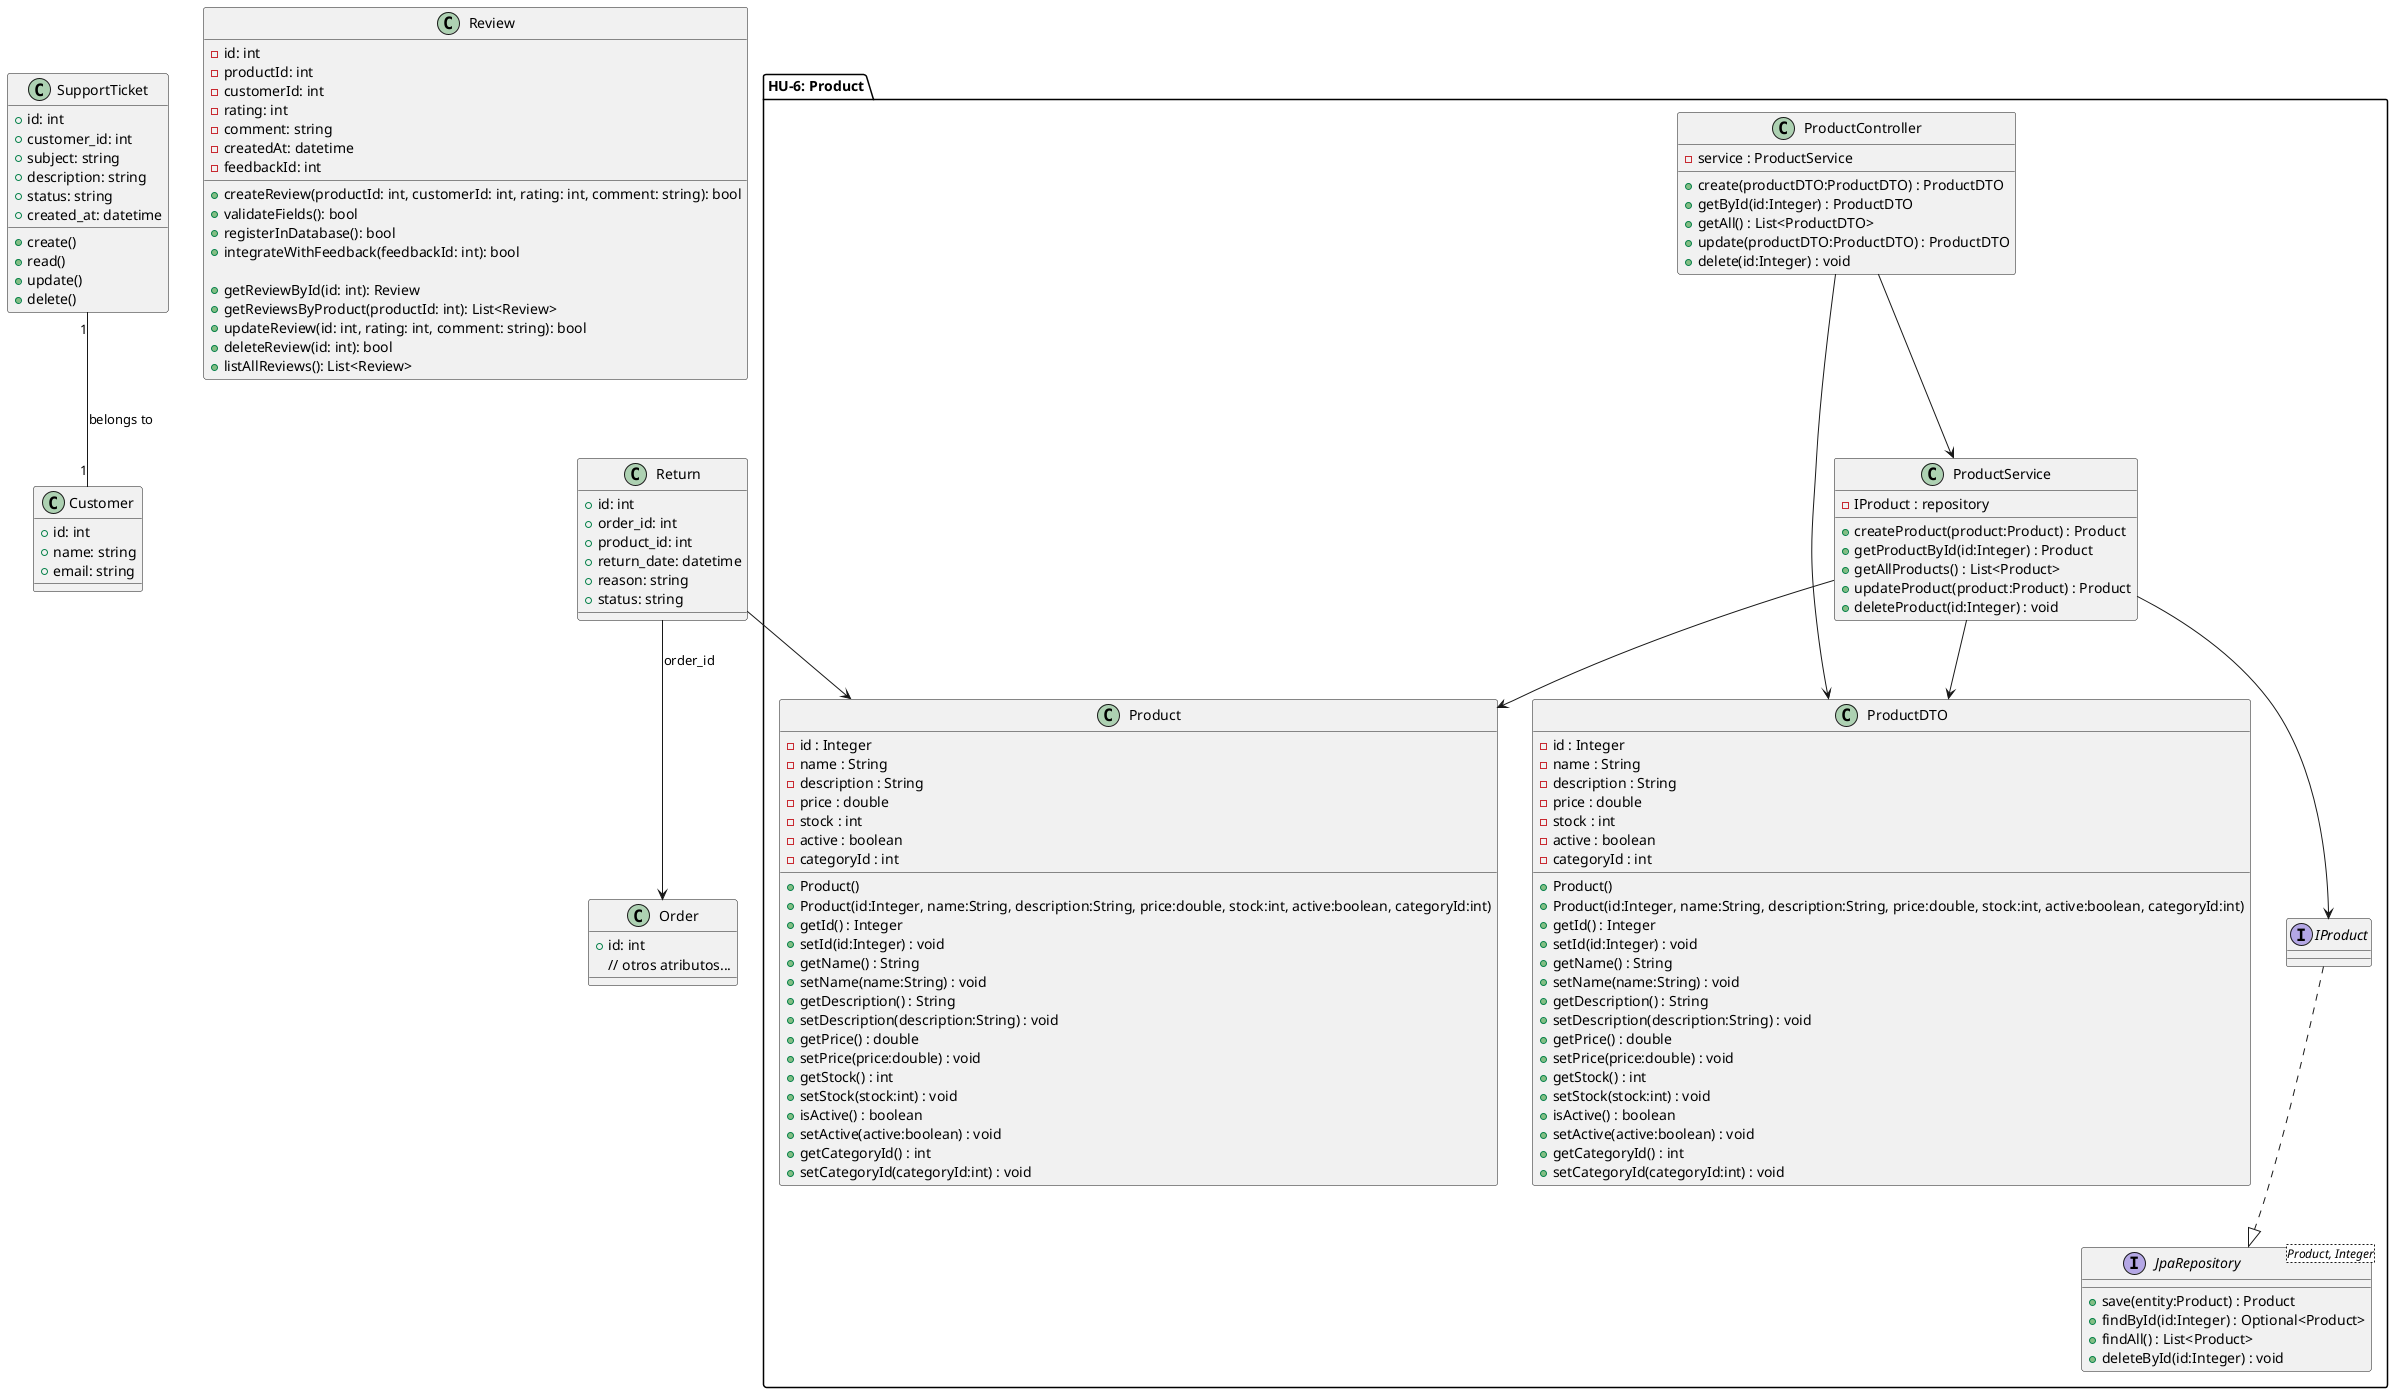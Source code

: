 @startuml

class SupportTicket {
  +id: int
  +customer_id: int
  +subject: string
  +description: string
  +status: string
  +created_at: datetime

  +create()
  +read()
  +update()
  +delete()
}

class Customer {
  +id: int
  +name: string
  +email: string
}

SupportTicket "1" -- "1" Customer : belongs to
class Review {
  - id: int
  - productId: int
  - customerId: int
  - rating: int
  - comment: string
  - createdAt: datetime
  - feedbackId: int

  + createReview(productId: int, customerId: int, rating: int, comment: string): bool
  + validateFields(): bool
  + registerInDatabase(): bool
  + integrateWithFeedback(feedbackId: int): bool

  + getReviewById(id: int): Review
  + getReviewsByProduct(productId: int): List<Review>
  + updateReview(id: int, rating: int, comment: string): bool
  + deleteReview(id: int): bool
  + listAllReviews(): List<Review>
}

package "HU-6: Product" {
  class Product {
    - id : Integer
    - name : String
    - description : String
    - price : double
    - stock : int
    - active : boolean
    - categoryId : int

    + Product()
    + Product(id:Integer, name:String, description:String, price:double, stock:int, active:boolean, categoryId:int)
    + getId() : Integer
    + setId(id:Integer) : void
    + getName() : String
    + setName(name:String) : void
    + getDescription() : String
    + setDescription(description:String) : void
    + getPrice() : double
    + setPrice(price:double) : void
    + getStock() : int
    + setStock(stock:int) : void
    + isActive() : boolean
    + setActive(active:boolean) : void
    + getCategoryId() : int
    + setCategoryId(categoryId:int) : void
  }

  interface IProduct {
  }

  interface JpaRepository<Product, Integer> {
    + save(entity:Product) : Product
    + findById(id:Integer) : Optional<Product>
    + findAll() : List<Product>
    + deleteById(id:Integer) : void
  }
  class ProductDTO {

    - id : Integer
    - name : String
    - description : String
    - price : double
    - stock : int
    - active : boolean
    - categoryId : int

    + Product()
    + Product(id:Integer, name:String, description:String, price:double, stock:int, active:boolean, categoryId:int)
    + getId() : Integer
    + setId(id:Integer) : void
    + getName() : String
    + setName(name:String) : void
    + getDescription() : String
    + setDescription(description:String) : void
    + getPrice() : double
    + setPrice(price:double) : void
    + getStock() : int
    + setStock(stock:int) : void
    + isActive() : boolean
    + setActive(active:boolean) : void
    + getCategoryId() : int
    + setCategoryId(categoryId:int) : void

  }

  class ProductService {
    - IProduct : repository

    + createProduct(product:Product) : Product
    + getProductById(id:Integer) : Product
    + getAllProducts() : List<Product>
    + updateProduct(product:Product) : Product
    + deleteProduct(id:Integer) : void

  }

  class ProductController {
    - service : ProductService
    + create(productDTO:ProductDTO) : ProductDTO
    + getById(id:Integer) : ProductDTO
    + getAll() : List<ProductDTO>
    + update(productDTO:ProductDTO) : ProductDTO
    + delete(id:Integer) : void
  }


  ' Relaciones
  IProduct ..|> JpaRepository
  ProductService --> IProduct
  ProductService --> ProductDTO
  ProductService --> Product
  ProductController --> ProductService
  ProductController --> ProductDTO

}

class Return {
  +id: int
  +order_id: int
  +product_id: int
  +return_date: datetime
  +reason: string
  +status: string
}

class Order {
  +id: int
  // otros atributos...
}

Return --> Order : order_id
Return --> Product

@enduml